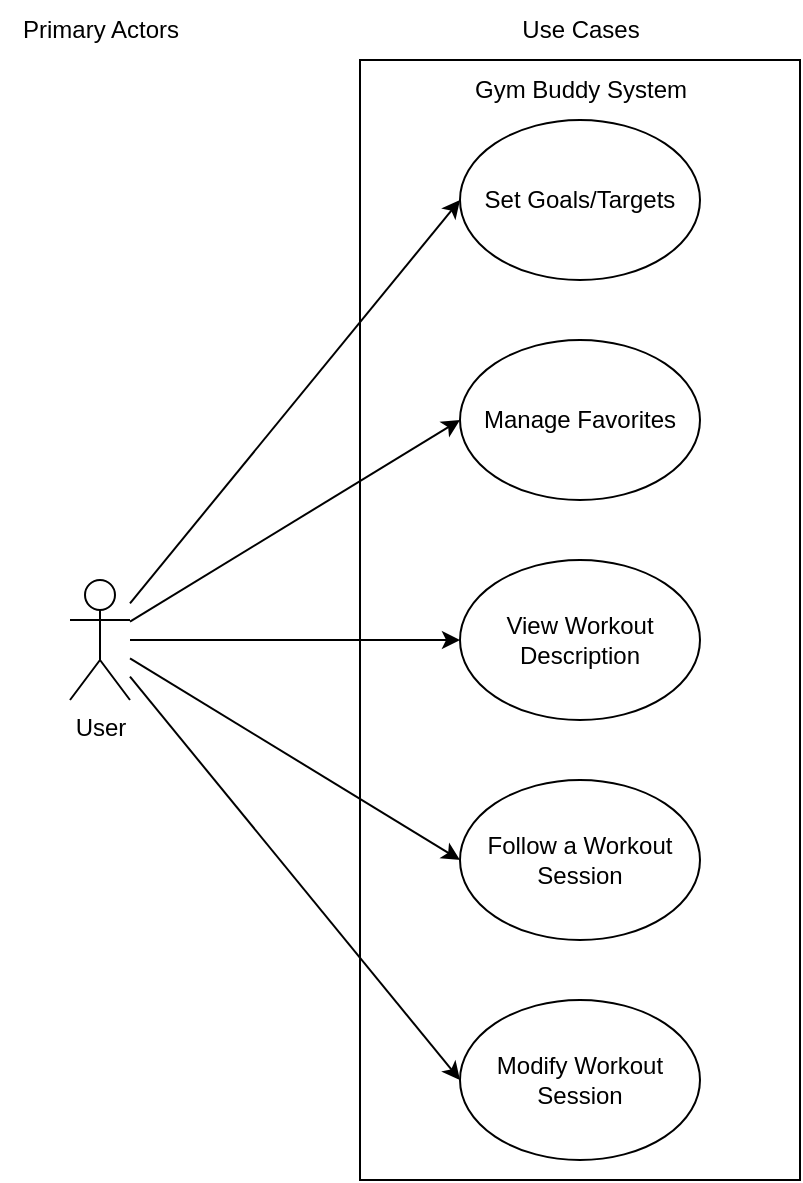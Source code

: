 <mxfile version="20.6.0" type="device"><diagram id="vqe7jfHAnqqGNsO6QUXE" name="Page-1"><mxGraphModel dx="1038" dy="539" grid="1" gridSize="10" guides="1" tooltips="1" connect="1" arrows="1" fold="1" page="1" pageScale="1" pageWidth="850" pageHeight="1100" math="0" shadow="0"><root><mxCell id="0"/><mxCell id="1" parent="0"/><mxCell id="3S7I-l3miBG2wGI6xBBv-1" value="" style="rounded=0;whiteSpace=wrap;html=1;fillColor=none;" parent="1" vertex="1"><mxGeometry x="280" y="40" width="220" height="560" as="geometry"/></mxCell><mxCell id="IAgBfuM_Gh0I99kRa2WE-1" value="Primary Actors" style="text;html=1;align=center;verticalAlign=middle;resizable=0;points=[];autosize=1;strokeColor=none;fillColor=none;" parent="1" vertex="1"><mxGeometry x="100" y="10" width="100" height="30" as="geometry"/></mxCell><mxCell id="IAgBfuM_Gh0I99kRa2WE-2" value="Use Cases" style="text;html=1;align=center;verticalAlign=middle;resizable=0;points=[];autosize=1;strokeColor=none;fillColor=none;" parent="1" vertex="1"><mxGeometry x="350" y="10" width="80" height="30" as="geometry"/></mxCell><mxCell id="IAgBfuM_Gh0I99kRa2WE-4" value="Manage Favorites" style="ellipse;whiteSpace=wrap;html=1;" parent="1" vertex="1"><mxGeometry x="330" y="180" width="120" height="80" as="geometry"/></mxCell><mxCell id="IAgBfuM_Gh0I99kRa2WE-5" value="Set Goals/Targets" style="ellipse;whiteSpace=wrap;html=1;" parent="1" vertex="1"><mxGeometry x="330" y="70" width="120" height="80" as="geometry"/></mxCell><mxCell id="IAgBfuM_Gh0I99kRa2WE-18" style="edgeStyle=none;rounded=0;orthogonalLoop=1;jettySize=auto;html=1;entryX=0;entryY=0.5;entryDx=0;entryDy=0;" parent="1" source="IAgBfuM_Gh0I99kRa2WE-6" target="IAgBfuM_Gh0I99kRa2WE-4" edge="1"><mxGeometry relative="1" as="geometry"/></mxCell><mxCell id="IAgBfuM_Gh0I99kRa2WE-19" style="edgeStyle=none;rounded=0;orthogonalLoop=1;jettySize=auto;html=1;entryX=0;entryY=0.5;entryDx=0;entryDy=0;" parent="1" source="IAgBfuM_Gh0I99kRa2WE-6" target="IAgBfuM_Gh0I99kRa2WE-5" edge="1"><mxGeometry relative="1" as="geometry"/></mxCell><mxCell id="IAgBfuM_Gh0I99kRa2WE-20" style="edgeStyle=none;rounded=0;orthogonalLoop=1;jettySize=auto;html=1;entryX=0;entryY=0.5;entryDx=0;entryDy=0;" parent="1" source="IAgBfuM_Gh0I99kRa2WE-6" target="IAgBfuM_Gh0I99kRa2WE-9" edge="1"><mxGeometry relative="1" as="geometry"/></mxCell><mxCell id="IAgBfuM_Gh0I99kRa2WE-21" style="edgeStyle=none;rounded=0;orthogonalLoop=1;jettySize=auto;html=1;entryX=0;entryY=0.5;entryDx=0;entryDy=0;" parent="1" source="IAgBfuM_Gh0I99kRa2WE-6" target="IAgBfuM_Gh0I99kRa2WE-10" edge="1"><mxGeometry relative="1" as="geometry"/></mxCell><mxCell id="IAgBfuM_Gh0I99kRa2WE-22" style="edgeStyle=none;rounded=0;orthogonalLoop=1;jettySize=auto;html=1;entryX=0;entryY=0.5;entryDx=0;entryDy=0;" parent="1" source="IAgBfuM_Gh0I99kRa2WE-6" target="IAgBfuM_Gh0I99kRa2WE-12" edge="1"><mxGeometry relative="1" as="geometry"/></mxCell><mxCell id="IAgBfuM_Gh0I99kRa2WE-6" value="User" style="shape=umlActor;verticalLabelPosition=bottom;verticalAlign=top;html=1;outlineConnect=0;" parent="1" vertex="1"><mxGeometry x="135" y="300" width="30" height="60" as="geometry"/></mxCell><mxCell id="IAgBfuM_Gh0I99kRa2WE-9" value="View Workout Description" style="ellipse;whiteSpace=wrap;html=1;" parent="1" vertex="1"><mxGeometry x="330" y="290" width="120" height="80" as="geometry"/></mxCell><mxCell id="IAgBfuM_Gh0I99kRa2WE-10" value="Follow a Workout Session" style="ellipse;whiteSpace=wrap;html=1;" parent="1" vertex="1"><mxGeometry x="330" y="400" width="120" height="80" as="geometry"/></mxCell><mxCell id="IAgBfuM_Gh0I99kRa2WE-12" value="Modify Workout Session" style="ellipse;whiteSpace=wrap;html=1;" parent="1" vertex="1"><mxGeometry x="330" y="510" width="120" height="80" as="geometry"/></mxCell><mxCell id="3S7I-l3miBG2wGI6xBBv-2" value="Gym Buddy System" style="text;html=1;align=center;verticalAlign=middle;resizable=0;points=[];autosize=1;strokeColor=none;fillColor=none;" parent="1" vertex="1"><mxGeometry x="325" y="40" width="130" height="30" as="geometry"/></mxCell></root></mxGraphModel></diagram></mxfile>